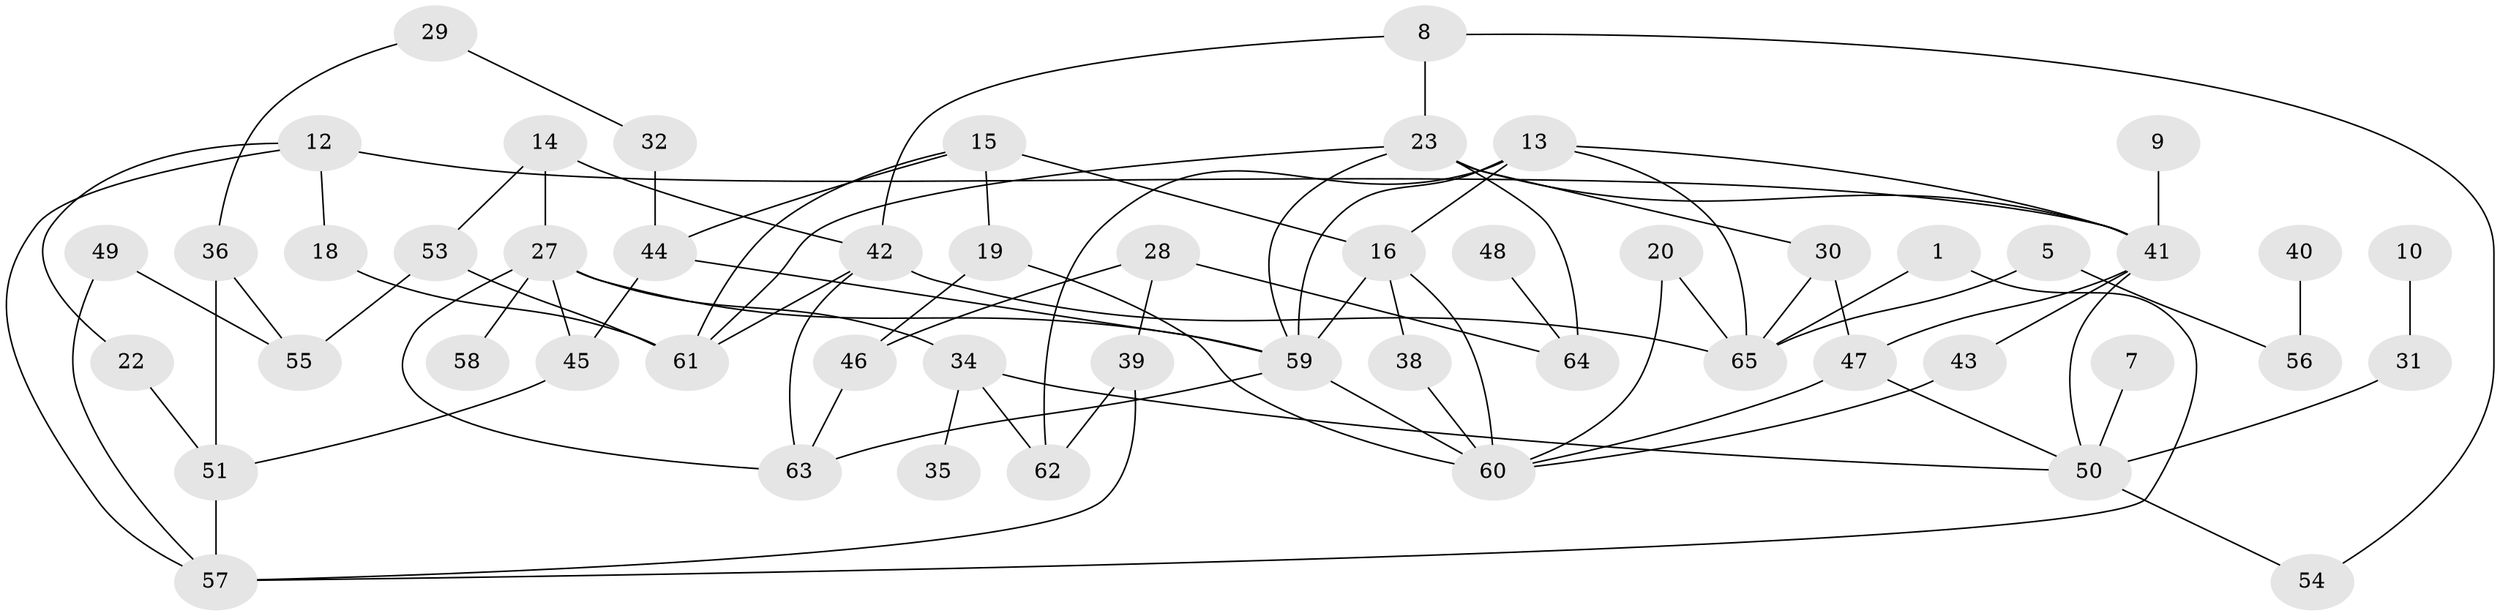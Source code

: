 // original degree distribution, {2: 0.25384615384615383, 1: 0.24615384615384617, 3: 0.19230769230769232, 0: 0.08461538461538462, 4: 0.12307692307692308, 6: 0.015384615384615385, 5: 0.08461538461538462}
// Generated by graph-tools (version 1.1) at 2025/00/03/09/25 03:00:52]
// undirected, 52 vertices, 85 edges
graph export_dot {
graph [start="1"]
  node [color=gray90,style=filled];
  1;
  5;
  7;
  8;
  9;
  10;
  12;
  13;
  14;
  15;
  16;
  18;
  19;
  20;
  22;
  23;
  27;
  28;
  29;
  30;
  31;
  32;
  34;
  35;
  36;
  38;
  39;
  40;
  41;
  42;
  43;
  44;
  45;
  46;
  47;
  48;
  49;
  50;
  51;
  53;
  54;
  55;
  56;
  57;
  58;
  59;
  60;
  61;
  62;
  63;
  64;
  65;
  1 -- 57 [weight=1.0];
  1 -- 65 [weight=1.0];
  5 -- 56 [weight=1.0];
  5 -- 65 [weight=1.0];
  7 -- 50 [weight=1.0];
  8 -- 23 [weight=1.0];
  8 -- 42 [weight=1.0];
  8 -- 54 [weight=1.0];
  9 -- 41 [weight=1.0];
  10 -- 31 [weight=1.0];
  12 -- 18 [weight=1.0];
  12 -- 22 [weight=1.0];
  12 -- 41 [weight=1.0];
  12 -- 57 [weight=1.0];
  13 -- 16 [weight=1.0];
  13 -- 41 [weight=1.0];
  13 -- 59 [weight=1.0];
  13 -- 62 [weight=1.0];
  13 -- 65 [weight=1.0];
  14 -- 27 [weight=1.0];
  14 -- 42 [weight=1.0];
  14 -- 53 [weight=1.0];
  15 -- 16 [weight=1.0];
  15 -- 19 [weight=1.0];
  15 -- 44 [weight=1.0];
  15 -- 61 [weight=1.0];
  16 -- 38 [weight=1.0];
  16 -- 59 [weight=2.0];
  16 -- 60 [weight=1.0];
  18 -- 61 [weight=1.0];
  19 -- 46 [weight=1.0];
  19 -- 60 [weight=1.0];
  20 -- 60 [weight=1.0];
  20 -- 65 [weight=1.0];
  22 -- 51 [weight=1.0];
  23 -- 30 [weight=1.0];
  23 -- 41 [weight=1.0];
  23 -- 59 [weight=1.0];
  23 -- 61 [weight=1.0];
  23 -- 64 [weight=1.0];
  27 -- 34 [weight=1.0];
  27 -- 45 [weight=1.0];
  27 -- 58 [weight=1.0];
  27 -- 59 [weight=1.0];
  27 -- 63 [weight=1.0];
  28 -- 39 [weight=1.0];
  28 -- 46 [weight=1.0];
  28 -- 64 [weight=1.0];
  29 -- 32 [weight=1.0];
  29 -- 36 [weight=1.0];
  30 -- 47 [weight=1.0];
  30 -- 65 [weight=2.0];
  31 -- 50 [weight=1.0];
  32 -- 44 [weight=1.0];
  34 -- 35 [weight=1.0];
  34 -- 50 [weight=1.0];
  34 -- 62 [weight=1.0];
  36 -- 51 [weight=1.0];
  36 -- 55 [weight=1.0];
  38 -- 60 [weight=1.0];
  39 -- 57 [weight=1.0];
  39 -- 62 [weight=1.0];
  40 -- 56 [weight=1.0];
  41 -- 43 [weight=1.0];
  41 -- 47 [weight=1.0];
  41 -- 50 [weight=1.0];
  42 -- 61 [weight=1.0];
  42 -- 63 [weight=1.0];
  42 -- 65 [weight=1.0];
  43 -- 60 [weight=1.0];
  44 -- 45 [weight=1.0];
  44 -- 59 [weight=1.0];
  45 -- 51 [weight=1.0];
  46 -- 63 [weight=1.0];
  47 -- 50 [weight=1.0];
  47 -- 60 [weight=1.0];
  48 -- 64 [weight=1.0];
  49 -- 55 [weight=1.0];
  49 -- 57 [weight=1.0];
  50 -- 54 [weight=1.0];
  51 -- 57 [weight=1.0];
  53 -- 55 [weight=1.0];
  53 -- 61 [weight=1.0];
  59 -- 60 [weight=1.0];
  59 -- 63 [weight=1.0];
}
